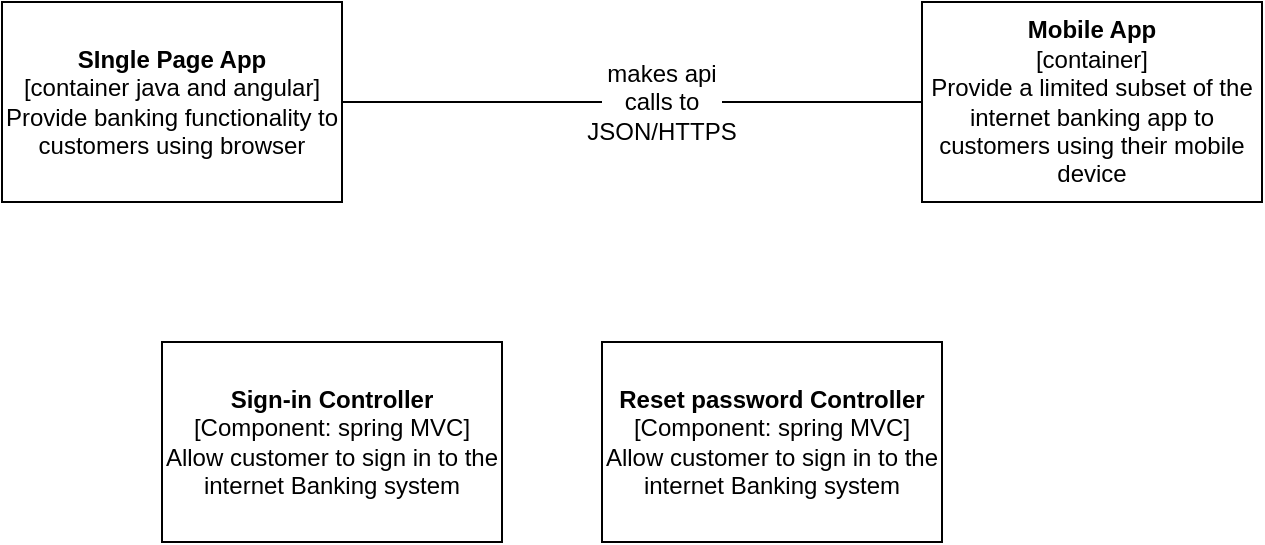 <mxfile version="20.6.2" type="device"><diagram id="ImI9iAOcuBCuqGI5RWiD" name="Page-1"><mxGraphModel dx="868" dy="450" grid="1" gridSize="10" guides="1" tooltips="1" connect="1" arrows="1" fold="1" page="1" pageScale="1" pageWidth="850" pageHeight="1100" math="0" shadow="0"><root><mxCell id="0"/><mxCell id="1" parent="0"/><mxCell id="ncvRDfT2YIPUZjLh2QU1-1" value="&lt;b&gt;SIngle Page App&lt;/b&gt;&lt;br&gt;[container java and angular]&lt;br&gt;Provide banking functionality to customers using browser" style="rounded=0;whiteSpace=wrap;html=1;" vertex="1" parent="1"><mxGeometry x="90" y="30" width="170" height="100" as="geometry"/></mxCell><mxCell id="ncvRDfT2YIPUZjLh2QU1-2" value="&lt;b&gt;Mobile App&lt;/b&gt;&lt;br&gt;[container]&lt;br&gt;Provide a limited subset of the internet banking app to customers using their mobile device" style="rounded=0;whiteSpace=wrap;html=1;" vertex="1" parent="1"><mxGeometry x="550" y="30" width="170" height="100" as="geometry"/></mxCell><mxCell id="ncvRDfT2YIPUZjLh2QU1-3" value="" style="endArrow=none;html=1;rounded=0;exitX=1;exitY=0.5;exitDx=0;exitDy=0;entryX=0;entryY=0.5;entryDx=0;entryDy=0;" edge="1" parent="1" source="ncvRDfT2YIPUZjLh2QU1-1" target="ncvRDfT2YIPUZjLh2QU1-4"><mxGeometry width="50" height="50" relative="1" as="geometry"><mxPoint x="400" y="180" as="sourcePoint"/><mxPoint x="450" y="130" as="targetPoint"/></mxGeometry></mxCell><mxCell id="ncvRDfT2YIPUZjLh2QU1-4" value="makes api calls to JSON/HTTPS" style="text;html=1;strokeColor=none;fillColor=none;align=center;verticalAlign=middle;whiteSpace=wrap;rounded=0;" vertex="1" parent="1"><mxGeometry x="390" y="65" width="60" height="30" as="geometry"/></mxCell><mxCell id="ncvRDfT2YIPUZjLh2QU1-5" value="" style="endArrow=none;html=1;rounded=0;exitX=1;exitY=0.5;exitDx=0;exitDy=0;entryX=0;entryY=0.5;entryDx=0;entryDy=0;" edge="1" parent="1" source="ncvRDfT2YIPUZjLh2QU1-4" target="ncvRDfT2YIPUZjLh2QU1-2"><mxGeometry width="50" height="50" relative="1" as="geometry"><mxPoint x="400" y="160" as="sourcePoint"/><mxPoint x="450" y="110" as="targetPoint"/></mxGeometry></mxCell><mxCell id="ncvRDfT2YIPUZjLh2QU1-6" value="&lt;b&gt;Sign-in Controller&lt;/b&gt;&lt;br&gt;[Component: spring MVC]&lt;br&gt;Allow customer to sign in to the internet Banking system" style="rounded=0;whiteSpace=wrap;html=1;" vertex="1" parent="1"><mxGeometry x="170" y="200" width="170" height="100" as="geometry"/></mxCell><mxCell id="ncvRDfT2YIPUZjLh2QU1-7" value="&lt;b&gt;Reset password Controller&lt;/b&gt;&lt;br&gt;[Component: spring MVC]&lt;br&gt;Allow customer to sign in to the internet Banking system" style="rounded=0;whiteSpace=wrap;html=1;" vertex="1" parent="1"><mxGeometry x="390" y="200" width="170" height="100" as="geometry"/></mxCell></root></mxGraphModel></diagram></mxfile>